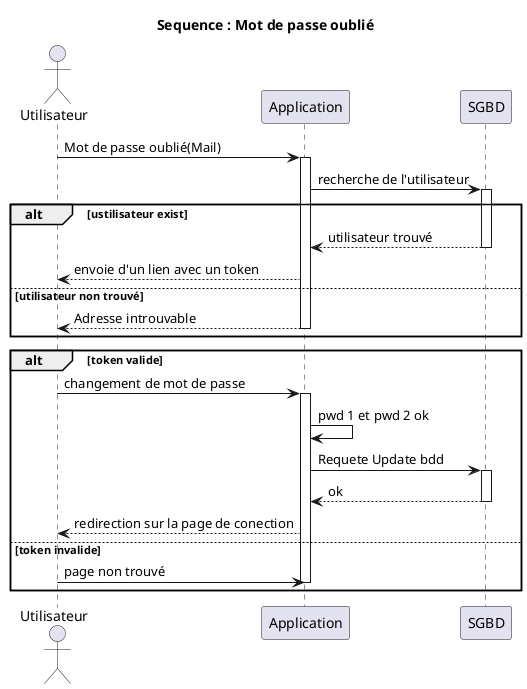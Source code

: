 @startuml
title Sequence : Mot de passe oublié
actor Utilisateur as U

participant Application as A
participant SGBD as bdd


U->A : Mot de passe oublié(Mail)
activate A
A->bdd:recherche de l'utilisateur
activate bdd
alt ustilisateur exist
    bdd-->A:utilisateur trouvé
     deactivate bdd
    A-->U: envoie d'un lien avec un token

    else utilisateur non trouvé

    A-->U: Adresse introuvable
    deactivate A
end
alt token valide
    U->A: changement de mot de passe
    activate A
    A->A: pwd 1 et pwd 2 ok
    A->bdd: Requete Update bdd
       activate bdd
       bdd-->A: ok
   deactivate bdd
    A-->U: redirection sur la page de conection
    deactivate bdd
 else token invalide
    U->A: page non trouvé
    deactivate A
end



@enduml
